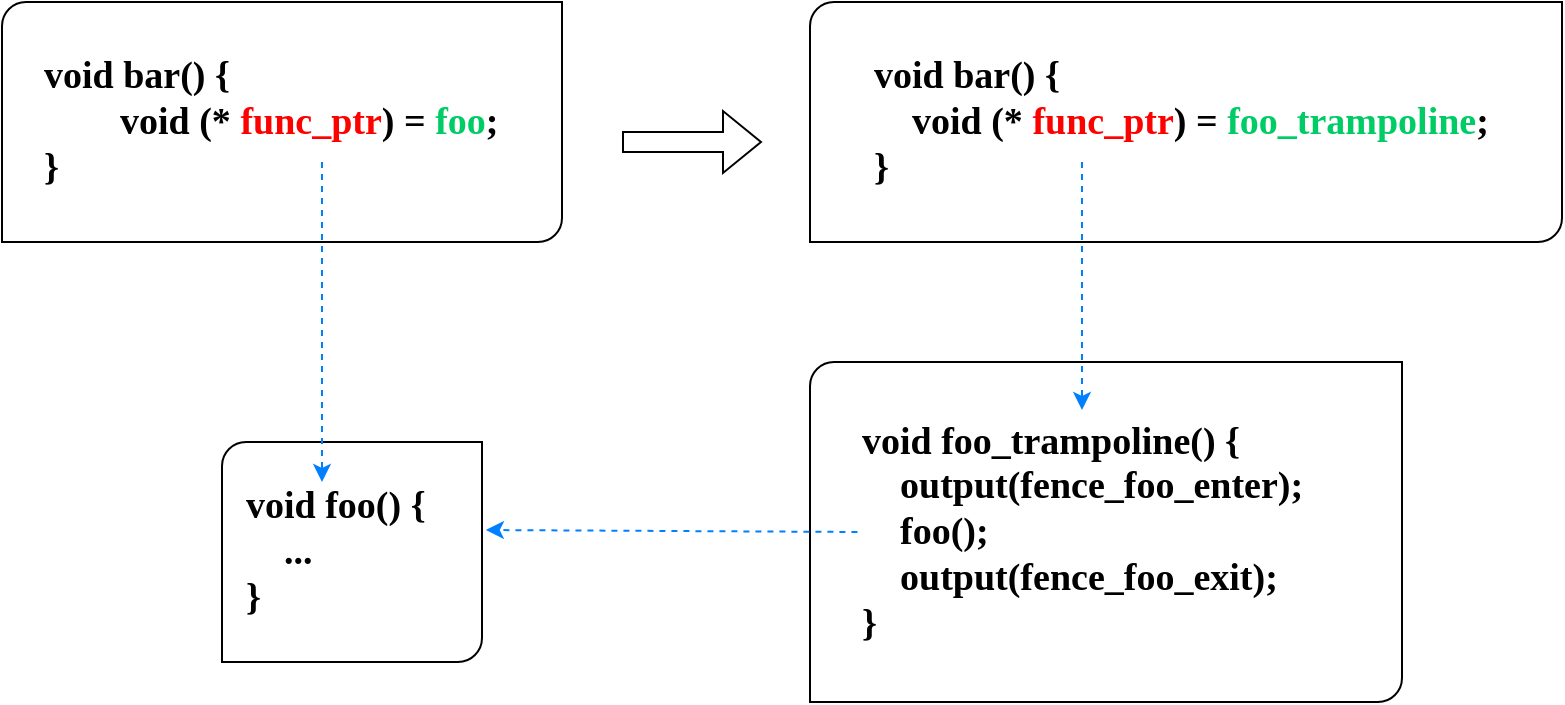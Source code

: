 <mxfile version="24.2.2" type="github">
  <diagram name="Page-1" id="VbyX8_4jnYz8GAd8oTI0">
    <mxGraphModel dx="1026" dy="651" grid="1" gridSize="10" guides="1" tooltips="1" connect="1" arrows="1" fold="1" page="1" pageScale="1" pageWidth="827" pageHeight="1169" math="0" shadow="0">
      <root>
        <mxCell id="0" />
        <mxCell id="1" parent="0" />
        <mxCell id="sega3yfczvwivRrzmNff-7" value="" style="group;fillColor=default;strokeColor=none;" vertex="1" connectable="0" parent="1">
          <mxGeometry x="10" y="320" width="280" height="120" as="geometry" />
        </mxCell>
        <mxCell id="sega3yfczvwivRrzmNff-2" value="" style="verticalLabelPosition=bottom;verticalAlign=top;html=1;shape=mxgraph.basic.diag_round_rect;dx=6;whiteSpace=wrap;" vertex="1" parent="sega3yfczvwivRrzmNff-7">
          <mxGeometry width="280.0" height="120" as="geometry" />
        </mxCell>
        <mxCell id="sega3yfczvwivRrzmNff-4" value="&lt;div style=&quot;font-size: 19px;&quot;&gt;&lt;b style=&quot;background-color: initial;&quot;&gt;&lt;font face=&quot;Times New Roman&quot;&gt;void bar() {&lt;/font&gt;&lt;/b&gt;&lt;br&gt;&lt;/div&gt;&lt;div style=&quot;font-size: 19px;&quot;&gt;&lt;b&gt;&lt;font face=&quot;Times New Roman&quot; style=&quot;font-size: 19px;&quot;&gt;&lt;span style=&quot;white-space: pre;&quot;&gt;&#x9;&lt;/span&gt;void (* &lt;font color=&quot;#ff0000&quot;&gt;func_ptr&lt;/font&gt;) = &lt;font color=&quot;#00cc66&quot;&gt;foo&lt;/font&gt;;&lt;br&gt;&lt;/font&gt;&lt;/b&gt;&lt;/div&gt;&lt;div style=&quot;font-size: 19px;&quot;&gt;&lt;b style=&quot;&quot;&gt;&lt;font face=&quot;Times New Roman&quot; style=&quot;font-size: 19px;&quot;&gt;}&lt;/font&gt;&lt;/b&gt;&lt;/div&gt;" style="text;html=1;align=left;verticalAlign=middle;whiteSpace=wrap;rounded=0;fillColor=none;" vertex="1" parent="sega3yfczvwivRrzmNff-7">
          <mxGeometry x="18.667" y="25.714" width="252.0" height="68.571" as="geometry" />
        </mxCell>
        <mxCell id="sega3yfczvwivRrzmNff-12" value="" style="group" vertex="1" connectable="0" parent="1">
          <mxGeometry x="414" y="500" width="296" height="170" as="geometry" />
        </mxCell>
        <mxCell id="sega3yfczvwivRrzmNff-5" value="" style="verticalLabelPosition=bottom;verticalAlign=top;html=1;shape=mxgraph.basic.diag_round_rect;dx=6;whiteSpace=wrap;" vertex="1" parent="sega3yfczvwivRrzmNff-12">
          <mxGeometry width="296" height="170" as="geometry" />
        </mxCell>
        <mxCell id="sega3yfczvwivRrzmNff-6" value="&lt;div style=&quot;font-size: 19px;&quot;&gt;&lt;b style=&quot;background-color: initial;&quot;&gt;&lt;font face=&quot;Times New Roman&quot;&gt;void foo_trampoline() {&lt;/font&gt;&lt;/b&gt;&lt;br&gt;&lt;/div&gt;&lt;div style=&quot;font-size: 19px;&quot;&gt;&lt;div&gt;&lt;b&gt;&lt;font face=&quot;Times New Roman&quot;&gt;&lt;span style=&quot;white-space: pre;&quot;&gt;&amp;nbsp;&amp;nbsp;&amp;nbsp;&amp;nbsp;output(fence_foo_enter);&lt;br&gt;&lt;/span&gt;&lt;/font&gt;&lt;/b&gt;&lt;/div&gt;&lt;div&gt;&lt;b&gt;&lt;font face=&quot;Times New Roman&quot;&gt;&lt;span style=&quot;white-space: pre;&quot;&gt;&amp;nbsp;&amp;nbsp;&amp;nbsp;&amp;nbsp;&lt;/span&gt;foo();&lt;br&gt;&lt;/font&gt;&lt;/b&gt;&lt;/div&gt;&lt;div&gt;&lt;/div&gt;&lt;div&gt;&lt;b&gt;&lt;font face=&quot;Times New Roman&quot;&gt;&lt;span style=&quot;white-space: pre;&quot;&gt;&amp;nbsp;&amp;nbsp;&amp;nbsp;&amp;nbsp;&lt;/span&gt;output(fence_foo_exit);&lt;br&gt;&lt;/font&gt;&lt;/b&gt;&lt;/div&gt;&lt;div&gt;&lt;b&gt;&lt;font face=&quot;Times New Roman&quot;&gt;}&lt;/font&gt;&lt;/b&gt;&lt;/div&gt;&lt;/div&gt;" style="text;html=1;align=left;verticalAlign=middle;whiteSpace=wrap;rounded=0;" vertex="1" parent="sega3yfczvwivRrzmNff-12">
          <mxGeometry x="23.71" y="19.23" width="248.57" height="131.54" as="geometry" />
        </mxCell>
        <mxCell id="sega3yfczvwivRrzmNff-13" value="" style="group" vertex="1" connectable="0" parent="1">
          <mxGeometry x="414" y="320" width="376" height="120" as="geometry" />
        </mxCell>
        <mxCell id="sega3yfczvwivRrzmNff-14" value="" style="verticalLabelPosition=bottom;verticalAlign=top;html=1;shape=mxgraph.basic.diag_round_rect;dx=6;whiteSpace=wrap;" vertex="1" parent="sega3yfczvwivRrzmNff-13">
          <mxGeometry width="376.0" height="120.0" as="geometry" />
        </mxCell>
        <mxCell id="sega3yfczvwivRrzmNff-15" value="&lt;div style=&quot;font-size: 19px;&quot;&gt;&lt;div&gt;&lt;b&gt;&lt;font face=&quot;Times New Roman&quot;&gt;void bar() {&lt;br&gt;&lt;span style=&quot;white-space: pre;&quot;&gt;&amp;nbsp;&amp;nbsp;&amp;nbsp;&amp;nbsp;&lt;/span&gt;void (* &lt;font color=&quot;#ff0000&quot;&gt;func_ptr&lt;/font&gt;) =&amp;nbsp;&lt;/font&gt;&lt;/b&gt;&lt;b&gt;&lt;font color=&quot;#00cc66&quot; face=&quot;Times New Roman&quot;&gt;foo_trampoline&lt;/font&gt;&lt;/b&gt;&lt;b&gt;&lt;font face=&quot;Times New Roman&quot;&gt;;&lt;br&gt;&lt;/font&gt;&lt;/b&gt;&lt;/div&gt;&lt;div&gt;&lt;b&gt;&lt;font face=&quot;Times New Roman&quot;&gt;}&lt;/font&gt;&lt;/b&gt;&lt;/div&gt;&lt;/div&gt;" style="text;html=1;align=left;verticalAlign=middle;whiteSpace=wrap;rounded=0;" vertex="1" parent="sega3yfczvwivRrzmNff-13">
          <mxGeometry x="30.118" y="13.574" width="315.751" height="92.852" as="geometry" />
        </mxCell>
        <mxCell id="sega3yfczvwivRrzmNff-21" value="" style="endArrow=classic;html=1;rounded=0;entryX=0.387;entryY=-0.002;entryDx=0;entryDy=0;entryPerimeter=0;dashed=1;strokeColor=#007FFF;" edge="1" parent="sega3yfczvwivRrzmNff-13">
          <mxGeometry width="50" height="50" relative="1" as="geometry">
            <mxPoint x="136" y="80" as="sourcePoint" />
            <mxPoint x="136.002" y="203.997" as="targetPoint" />
          </mxGeometry>
        </mxCell>
        <mxCell id="sega3yfczvwivRrzmNff-16" value="" style="group" vertex="1" connectable="0" parent="1">
          <mxGeometry x="120" y="540" width="130" height="110" as="geometry" />
        </mxCell>
        <mxCell id="sega3yfczvwivRrzmNff-17" value="" style="verticalLabelPosition=bottom;verticalAlign=top;html=1;shape=mxgraph.basic.diag_round_rect;dx=6;whiteSpace=wrap;" vertex="1" parent="sega3yfczvwivRrzmNff-16">
          <mxGeometry width="130" height="110" as="geometry" />
        </mxCell>
        <mxCell id="sega3yfczvwivRrzmNff-18" value="&lt;div style=&quot;font-size: 19px;&quot;&gt;&lt;b&gt;&lt;font face=&quot;Times New Roman&quot;&gt;void foo() {&lt;/font&gt;&lt;/b&gt;&lt;div&gt;&lt;b&gt;&lt;font face=&quot;Times New Roman&quot;&gt;&lt;span style=&quot;white-space: pre;&quot;&gt;&amp;nbsp;&amp;nbsp;&amp;nbsp;&amp;nbsp;&lt;/span&gt;...&lt;/font&gt;&lt;/b&gt;&lt;/div&gt;&lt;div&gt;&lt;b&gt;&lt;font face=&quot;Times New Roman&quot;&gt;}&lt;/font&gt;&lt;/b&gt;&lt;/div&gt;&lt;/div&gt;" style="text;html=1;align=left;verticalAlign=middle;whiteSpace=wrap;rounded=0;" vertex="1" parent="sega3yfczvwivRrzmNff-16">
          <mxGeometry x="10.413" y="12.443" width="109.169" height="85.114" as="geometry" />
        </mxCell>
        <mxCell id="sega3yfczvwivRrzmNff-22" value="" style="endArrow=classic;html=1;rounded=0;exitX=0;exitY=0.5;exitDx=0;exitDy=0;entryX=1.015;entryY=0.4;entryDx=0;entryDy=0;entryPerimeter=0;dashed=1;strokeColor=#007FFF;" edge="1" parent="1" source="sega3yfczvwivRrzmNff-6" target="sega3yfczvwivRrzmNff-17">
          <mxGeometry width="50" height="50" relative="1" as="geometry">
            <mxPoint x="560" y="588" as="sourcePoint" />
            <mxPoint x="770" y="588" as="targetPoint" />
          </mxGeometry>
        </mxCell>
        <mxCell id="sega3yfczvwivRrzmNff-23" value="" style="shape=flexArrow;endArrow=classic;html=1;rounded=0;strokeColor=default;align=center;verticalAlign=middle;fontFamily=Helvetica;fontSize=11;fontColor=default;labelBackgroundColor=default;" edge="1" parent="1">
          <mxGeometry width="50" height="50" relative="1" as="geometry">
            <mxPoint x="320" y="390" as="sourcePoint" />
            <mxPoint x="390" y="390" as="targetPoint" />
          </mxGeometry>
        </mxCell>
        <mxCell id="sega3yfczvwivRrzmNff-26" value="" style="endArrow=classic;html=1;rounded=0;dashed=1;strokeColor=#007FFF;" edge="1" parent="1">
          <mxGeometry width="50" height="50" relative="1" as="geometry">
            <mxPoint x="170" y="400" as="sourcePoint" />
            <mxPoint x="170" y="560" as="targetPoint" />
          </mxGeometry>
        </mxCell>
      </root>
    </mxGraphModel>
  </diagram>
</mxfile>
